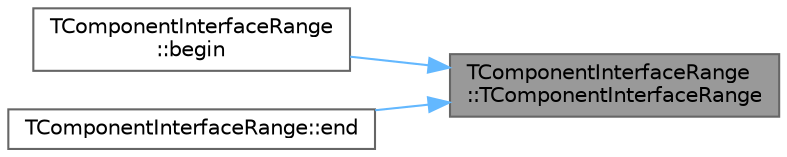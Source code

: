 digraph "TComponentInterfaceRange::TComponentInterfaceRange"
{
 // INTERACTIVE_SVG=YES
 // LATEX_PDF_SIZE
  bgcolor="transparent";
  edge [fontname=Helvetica,fontsize=10,labelfontname=Helvetica,labelfontsize=10];
  node [fontname=Helvetica,fontsize=10,shape=box,height=0.2,width=0.4];
  rankdir="RL";
  Node1 [id="Node000001",label="TComponentInterfaceRange\l::TComponentInterfaceRange",height=0.2,width=0.4,color="gray40", fillcolor="grey60", style="filled", fontcolor="black",tooltip=" "];
  Node1 -> Node2 [id="edge1_Node000001_Node000002",dir="back",color="steelblue1",style="solid",tooltip=" "];
  Node2 [id="Node000002",label="TComponentInterfaceRange\l::begin",height=0.2,width=0.4,color="grey40", fillcolor="white", style="filled",URL="$d1/d70/structTComponentInterfaceRange.html#aa7dbef342fc1e49cc6ce8c2b19421ba9",tooltip=" "];
  Node1 -> Node3 [id="edge2_Node000001_Node000003",dir="back",color="steelblue1",style="solid",tooltip=" "];
  Node3 [id="Node000003",label="TComponentInterfaceRange::end",height=0.2,width=0.4,color="grey40", fillcolor="white", style="filled",URL="$d1/d70/structTComponentInterfaceRange.html#ae814c3b4d6464bd2daddc1b6a1a7a3a7",tooltip=" "];
}
